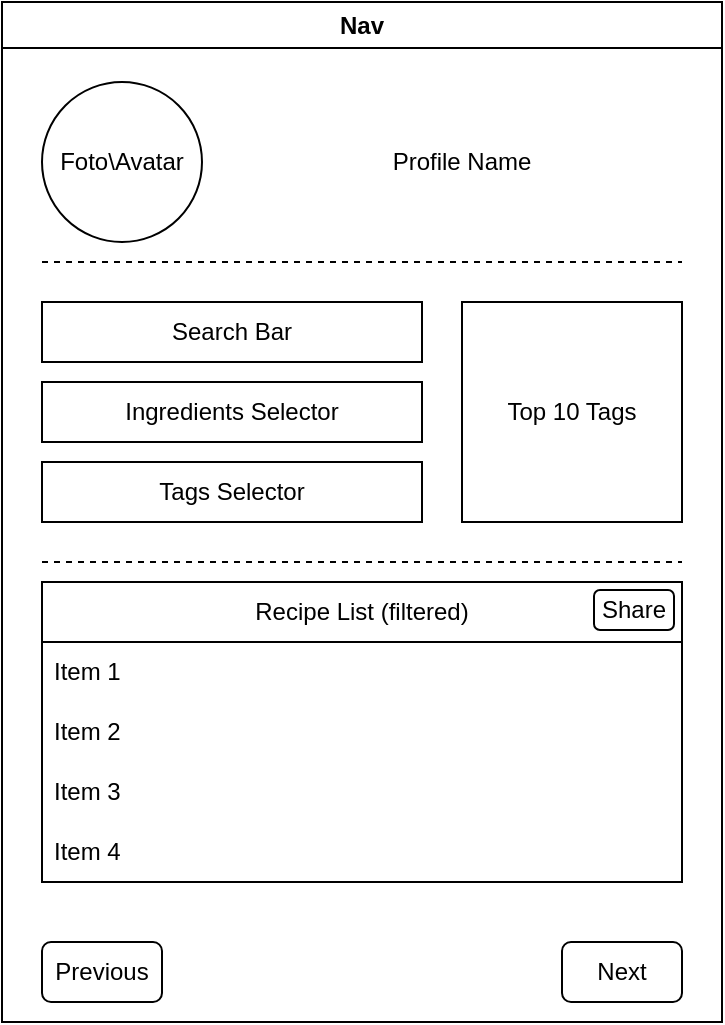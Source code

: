 <mxfile>
    <diagram id="ug6Ph0DHGA81YOglPTSe" name="Page-1">
        <mxGraphModel dx="530" dy="344" grid="1" gridSize="10" guides="1" tooltips="1" connect="1" arrows="1" fold="1" page="1" pageScale="1" pageWidth="850" pageHeight="1100" math="0" shadow="0">
            <root>
                <mxCell id="0"/>
                <mxCell id="1" parent="0"/>
                <mxCell id="2" value="Nav" style="swimlane;whiteSpace=wrap;html=1;" vertex="1" parent="1">
                    <mxGeometry x="190" y="30" width="360" height="510" as="geometry"/>
                </mxCell>
                <mxCell id="7" value="Foto\Avatar" style="ellipse;whiteSpace=wrap;html=1;aspect=fixed;" vertex="1" parent="2">
                    <mxGeometry x="20" y="40" width="80" height="80" as="geometry"/>
                </mxCell>
                <mxCell id="8" value="Profile Name" style="text;html=1;strokeColor=none;fillColor=none;align=center;verticalAlign=middle;whiteSpace=wrap;rounded=0;" vertex="1" parent="2">
                    <mxGeometry x="170" y="65" width="120" height="30" as="geometry"/>
                </mxCell>
                <mxCell id="10" value="Top 10 Tags" style="whiteSpace=wrap;html=1;aspect=fixed;" vertex="1" parent="2">
                    <mxGeometry x="230" y="150" width="110" height="110" as="geometry"/>
                </mxCell>
                <mxCell id="11" value="Search Bar" style="rounded=0;whiteSpace=wrap;html=1;" vertex="1" parent="2">
                    <mxGeometry x="20" y="150" width="190" height="30" as="geometry"/>
                </mxCell>
                <mxCell id="12" value="Ingredients Selector" style="rounded=0;whiteSpace=wrap;html=1;" vertex="1" parent="2">
                    <mxGeometry x="20" y="190" width="190" height="30" as="geometry"/>
                </mxCell>
                <mxCell id="13" value="Tags Selector" style="rounded=0;whiteSpace=wrap;html=1;" vertex="1" parent="2">
                    <mxGeometry x="20" y="230" width="190" height="30" as="geometry"/>
                </mxCell>
                <mxCell id="14" value="" style="endArrow=none;dashed=1;html=1;" edge="1" parent="2">
                    <mxGeometry width="50" height="50" relative="1" as="geometry">
                        <mxPoint x="20" y="280" as="sourcePoint"/>
                        <mxPoint x="340" y="280" as="targetPoint"/>
                    </mxGeometry>
                </mxCell>
                <mxCell id="15" value="Recipe List (filtered)" style="swimlane;fontStyle=0;childLayout=stackLayout;horizontal=1;startSize=30;horizontalStack=0;resizeParent=1;resizeParentMax=0;resizeLast=0;collapsible=1;marginBottom=0;whiteSpace=wrap;html=1;" vertex="1" parent="2">
                    <mxGeometry x="20" y="290" width="320" height="150" as="geometry">
                        <mxRectangle x="20" y="290" width="150" height="30" as="alternateBounds"/>
                    </mxGeometry>
                </mxCell>
                <mxCell id="16" value="Item 1" style="text;strokeColor=none;fillColor=none;align=left;verticalAlign=middle;spacingLeft=4;spacingRight=4;overflow=hidden;points=[[0,0.5],[1,0.5]];portConstraint=eastwest;rotatable=0;whiteSpace=wrap;html=1;" vertex="1" parent="15">
                    <mxGeometry y="30" width="320" height="30" as="geometry"/>
                </mxCell>
                <mxCell id="17" value="Item 2" style="text;strokeColor=none;fillColor=none;align=left;verticalAlign=middle;spacingLeft=4;spacingRight=4;overflow=hidden;points=[[0,0.5],[1,0.5]];portConstraint=eastwest;rotatable=0;whiteSpace=wrap;html=1;" vertex="1" parent="15">
                    <mxGeometry y="60" width="320" height="30" as="geometry"/>
                </mxCell>
                <mxCell id="18" value="Item 3" style="text;strokeColor=none;fillColor=none;align=left;verticalAlign=middle;spacingLeft=4;spacingRight=4;overflow=hidden;points=[[0,0.5],[1,0.5]];portConstraint=eastwest;rotatable=0;whiteSpace=wrap;html=1;" vertex="1" parent="15">
                    <mxGeometry y="90" width="320" height="30" as="geometry"/>
                </mxCell>
                <mxCell id="29" value="Item 4" style="text;strokeColor=none;fillColor=none;align=left;verticalAlign=middle;spacingLeft=4;spacingRight=4;overflow=hidden;points=[[0,0.5],[1,0.5]];portConstraint=eastwest;rotatable=0;whiteSpace=wrap;html=1;" vertex="1" parent="15">
                    <mxGeometry y="120" width="320" height="30" as="geometry"/>
                </mxCell>
                <mxCell id="21" value="Previous" style="rounded=1;whiteSpace=wrap;html=1;" vertex="1" parent="2">
                    <mxGeometry x="20" y="470" width="60" height="30" as="geometry"/>
                </mxCell>
                <mxCell id="22" value="Next" style="rounded=1;whiteSpace=wrap;html=1;" vertex="1" parent="2">
                    <mxGeometry x="280" y="470" width="60" height="30" as="geometry"/>
                </mxCell>
                <mxCell id="28" value="Share" style="rounded=1;whiteSpace=wrap;html=1;" vertex="1" parent="2">
                    <mxGeometry x="296" y="294" width="40" height="20" as="geometry"/>
                </mxCell>
                <mxCell id="9" value="" style="endArrow=none;dashed=1;html=1;" edge="1" parent="1">
                    <mxGeometry width="50" height="50" relative="1" as="geometry">
                        <mxPoint x="210" y="160" as="sourcePoint"/>
                        <mxPoint x="530" y="160" as="targetPoint"/>
                    </mxGeometry>
                </mxCell>
            </root>
        </mxGraphModel>
    </diagram>
</mxfile>